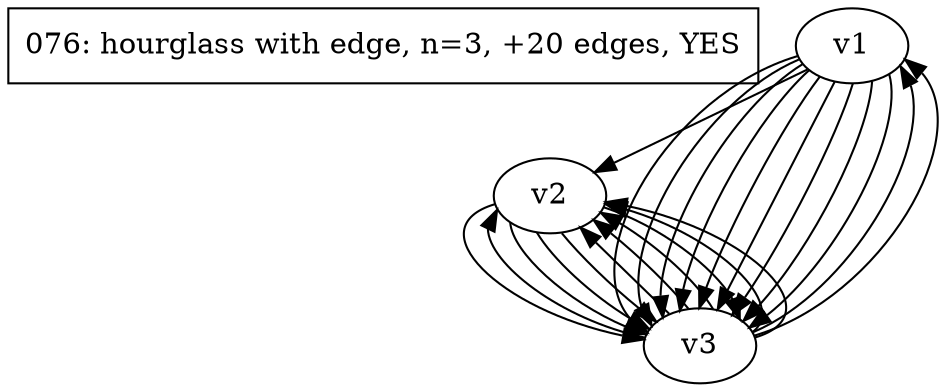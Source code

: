 digraph test076 {
	d[label="076: hourglass with edge, n=3, +20 edges, YES" shape=box]
	v1
	v2
	v3
	v3 -> v2;
	v2 -> v3;
	v1 -> v3;
	v1 -> v3;
	v1 -> v3;
	v2 -> v3;
	v1 -> v3;
	v2 -> v3;
	v2 -> v3;
	v3 -> v2;
	v1 -> v3;
	v3 -> v2;
	v1 -> v3;
	v3 -> v2;
	v1 -> v3;
	v1 -> v3;
	v2 -> v3;
	v1 -> v2;
	v3 -> v2;
	v1 -> v3;
	v3 -> v1;
	v3 -> v1;
	v3 -> v2;
}
